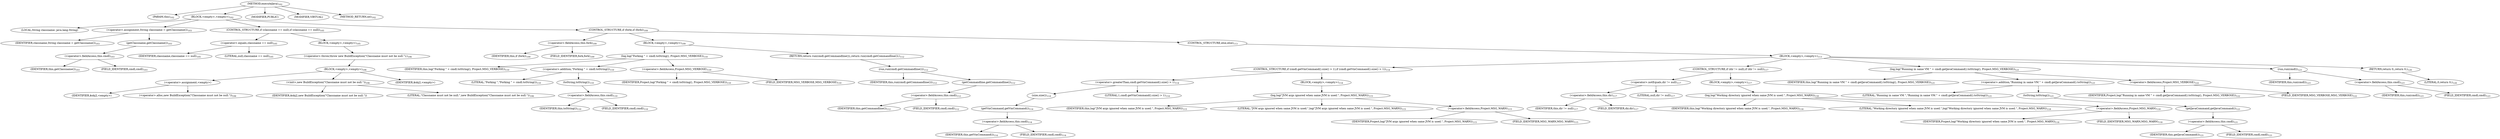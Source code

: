digraph "executeJava" {  
"120" [label = <(METHOD,executeJava)<SUB>102</SUB>> ]
"7" [label = <(PARAM,this)<SUB>102</SUB>> ]
"121" [label = <(BLOCK,&lt;empty&gt;,&lt;empty&gt;)<SUB>102</SUB>> ]
"122" [label = <(LOCAL,String classname: java.lang.String)> ]
"123" [label = <(&lt;operator&gt;.assignment,String classname = getClassname())<SUB>103</SUB>> ]
"124" [label = <(IDENTIFIER,classname,String classname = getClassname())<SUB>103</SUB>> ]
"125" [label = <(getClassname,getClassname())<SUB>103</SUB>> ]
"126" [label = <(&lt;operator&gt;.fieldAccess,this.cmdl)<SUB>103</SUB>> ]
"127" [label = <(IDENTIFIER,this,getClassname())<SUB>103</SUB>> ]
"128" [label = <(FIELD_IDENTIFIER,cmdl,cmdl)<SUB>103</SUB>> ]
"129" [label = <(CONTROL_STRUCTURE,if (classname == null),if (classname == null))<SUB>105</SUB>> ]
"130" [label = <(&lt;operator&gt;.equals,classname == null)<SUB>105</SUB>> ]
"131" [label = <(IDENTIFIER,classname,classname == null)<SUB>105</SUB>> ]
"132" [label = <(LITERAL,null,classname == null)<SUB>105</SUB>> ]
"133" [label = <(BLOCK,&lt;empty&gt;,&lt;empty&gt;)<SUB>105</SUB>> ]
"134" [label = <(&lt;operator&gt;.throw,throw new BuildException(&quot;Classname must not be null.&quot;);)<SUB>106</SUB>> ]
"135" [label = <(BLOCK,&lt;empty&gt;,&lt;empty&gt;)<SUB>106</SUB>> ]
"136" [label = <(&lt;operator&gt;.assignment,&lt;empty&gt;)> ]
"137" [label = <(IDENTIFIER,$obj2,&lt;empty&gt;)> ]
"138" [label = <(&lt;operator&gt;.alloc,new BuildException(&quot;Classname must not be null.&quot;))<SUB>106</SUB>> ]
"139" [label = <(&lt;init&gt;,new BuildException(&quot;Classname must not be null.&quot;))<SUB>106</SUB>> ]
"140" [label = <(IDENTIFIER,$obj2,new BuildException(&quot;Classname must not be null.&quot;))> ]
"141" [label = <(LITERAL,&quot;Classname must not be null.&quot;,new BuildException(&quot;Classname must not be null.&quot;))<SUB>106</SUB>> ]
"142" [label = <(IDENTIFIER,$obj2,&lt;empty&gt;)> ]
"143" [label = <(CONTROL_STRUCTURE,if (fork),if (fork))<SUB>109</SUB>> ]
"144" [label = <(&lt;operator&gt;.fieldAccess,this.fork)<SUB>109</SUB>> ]
"145" [label = <(IDENTIFIER,this,if (fork))<SUB>109</SUB>> ]
"146" [label = <(FIELD_IDENTIFIER,fork,fork)<SUB>109</SUB>> ]
"147" [label = <(BLOCK,&lt;empty&gt;,&lt;empty&gt;)<SUB>109</SUB>> ]
"148" [label = <(log,log(&quot;Forking &quot; + cmdl.toString(), Project.MSG_VERBOSE))<SUB>110</SUB>> ]
"6" [label = <(IDENTIFIER,this,log(&quot;Forking &quot; + cmdl.toString(), Project.MSG_VERBOSE))<SUB>110</SUB>> ]
"149" [label = <(&lt;operator&gt;.addition,&quot;Forking &quot; + cmdl.toString())<SUB>110</SUB>> ]
"150" [label = <(LITERAL,&quot;Forking &quot;,&quot;Forking &quot; + cmdl.toString())<SUB>110</SUB>> ]
"151" [label = <(toString,toString())<SUB>110</SUB>> ]
"152" [label = <(&lt;operator&gt;.fieldAccess,this.cmdl)<SUB>110</SUB>> ]
"153" [label = <(IDENTIFIER,this,toString())<SUB>110</SUB>> ]
"154" [label = <(FIELD_IDENTIFIER,cmdl,cmdl)<SUB>110</SUB>> ]
"155" [label = <(&lt;operator&gt;.fieldAccess,Project.MSG_VERBOSE)<SUB>110</SUB>> ]
"156" [label = <(IDENTIFIER,Project,log(&quot;Forking &quot; + cmdl.toString(), Project.MSG_VERBOSE))<SUB>110</SUB>> ]
"157" [label = <(FIELD_IDENTIFIER,MSG_VERBOSE,MSG_VERBOSE)<SUB>110</SUB>> ]
"158" [label = <(RETURN,return run(cmdl.getCommandline());,return run(cmdl.getCommandline());)<SUB>112</SUB>> ]
"159" [label = <(run,run(cmdl.getCommandline()))<SUB>112</SUB>> ]
"8" [label = <(IDENTIFIER,this,run(cmdl.getCommandline()))<SUB>112</SUB>> ]
"160" [label = <(getCommandline,getCommandline())<SUB>112</SUB>> ]
"161" [label = <(&lt;operator&gt;.fieldAccess,this.cmdl)<SUB>112</SUB>> ]
"162" [label = <(IDENTIFIER,this,getCommandline())<SUB>112</SUB>> ]
"163" [label = <(FIELD_IDENTIFIER,cmdl,cmdl)<SUB>112</SUB>> ]
"164" [label = <(CONTROL_STRUCTURE,else,else)<SUB>113</SUB>> ]
"165" [label = <(BLOCK,&lt;empty&gt;,&lt;empty&gt;)<SUB>113</SUB>> ]
"166" [label = <(CONTROL_STRUCTURE,if (cmdl.getVmCommand().size() &gt; 1),if (cmdl.getVmCommand().size() &gt; 1))<SUB>114</SUB>> ]
"167" [label = <(&lt;operator&gt;.greaterThan,cmdl.getVmCommand().size() &gt; 1)<SUB>114</SUB>> ]
"168" [label = <(size,size())<SUB>114</SUB>> ]
"169" [label = <(getVmCommand,getVmCommand())<SUB>114</SUB>> ]
"170" [label = <(&lt;operator&gt;.fieldAccess,this.cmdl)<SUB>114</SUB>> ]
"171" [label = <(IDENTIFIER,this,getVmCommand())<SUB>114</SUB>> ]
"172" [label = <(FIELD_IDENTIFIER,cmdl,cmdl)<SUB>114</SUB>> ]
"173" [label = <(LITERAL,1,cmdl.getVmCommand().size() &gt; 1)<SUB>114</SUB>> ]
"174" [label = <(BLOCK,&lt;empty&gt;,&lt;empty&gt;)<SUB>114</SUB>> ]
"175" [label = <(log,log(&quot;JVM args ignored when same JVM is used.&quot;, Project.MSG_WARN))<SUB>115</SUB>> ]
"9" [label = <(IDENTIFIER,this,log(&quot;JVM args ignored when same JVM is used.&quot;, Project.MSG_WARN))<SUB>115</SUB>> ]
"176" [label = <(LITERAL,&quot;JVM args ignored when same JVM is used.&quot;,log(&quot;JVM args ignored when same JVM is used.&quot;, Project.MSG_WARN))<SUB>115</SUB>> ]
"177" [label = <(&lt;operator&gt;.fieldAccess,Project.MSG_WARN)<SUB>115</SUB>> ]
"178" [label = <(IDENTIFIER,Project,log(&quot;JVM args ignored when same JVM is used.&quot;, Project.MSG_WARN))<SUB>115</SUB>> ]
"179" [label = <(FIELD_IDENTIFIER,MSG_WARN,MSG_WARN)<SUB>115</SUB>> ]
"180" [label = <(CONTROL_STRUCTURE,if (dir != null),if (dir != null))<SUB>117</SUB>> ]
"181" [label = <(&lt;operator&gt;.notEquals,dir != null)<SUB>117</SUB>> ]
"182" [label = <(&lt;operator&gt;.fieldAccess,this.dir)<SUB>117</SUB>> ]
"183" [label = <(IDENTIFIER,this,dir != null)<SUB>117</SUB>> ]
"184" [label = <(FIELD_IDENTIFIER,dir,dir)<SUB>117</SUB>> ]
"185" [label = <(LITERAL,null,dir != null)<SUB>117</SUB>> ]
"186" [label = <(BLOCK,&lt;empty&gt;,&lt;empty&gt;)<SUB>117</SUB>> ]
"187" [label = <(log,log(&quot;Working directory ignored when same JVM is used.&quot;, Project.MSG_WARN))<SUB>118</SUB>> ]
"10" [label = <(IDENTIFIER,this,log(&quot;Working directory ignored when same JVM is used.&quot;, Project.MSG_WARN))<SUB>118</SUB>> ]
"188" [label = <(LITERAL,&quot;Working directory ignored when same JVM is used.&quot;,log(&quot;Working directory ignored when same JVM is used.&quot;, Project.MSG_WARN))<SUB>118</SUB>> ]
"189" [label = <(&lt;operator&gt;.fieldAccess,Project.MSG_WARN)<SUB>118</SUB>> ]
"190" [label = <(IDENTIFIER,Project,log(&quot;Working directory ignored when same JVM is used.&quot;, Project.MSG_WARN))<SUB>118</SUB>> ]
"191" [label = <(FIELD_IDENTIFIER,MSG_WARN,MSG_WARN)<SUB>118</SUB>> ]
"192" [label = <(log,log(&quot;Running in same VM &quot; + cmdl.getJavaCommand().toString(), Project.MSG_VERBOSE))<SUB>121</SUB>> ]
"11" [label = <(IDENTIFIER,this,log(&quot;Running in same VM &quot; + cmdl.getJavaCommand().toString(), Project.MSG_VERBOSE))<SUB>121</SUB>> ]
"193" [label = <(&lt;operator&gt;.addition,&quot;Running in same VM &quot; + cmdl.getJavaCommand().toString())<SUB>121</SUB>> ]
"194" [label = <(LITERAL,&quot;Running in same VM &quot;,&quot;Running in same VM &quot; + cmdl.getJavaCommand().toString())<SUB>121</SUB>> ]
"195" [label = <(toString,toString())<SUB>121</SUB>> ]
"196" [label = <(getJavaCommand,getJavaCommand())<SUB>121</SUB>> ]
"197" [label = <(&lt;operator&gt;.fieldAccess,this.cmdl)<SUB>121</SUB>> ]
"198" [label = <(IDENTIFIER,this,getJavaCommand())<SUB>121</SUB>> ]
"199" [label = <(FIELD_IDENTIFIER,cmdl,cmdl)<SUB>121</SUB>> ]
"200" [label = <(&lt;operator&gt;.fieldAccess,Project.MSG_VERBOSE)<SUB>122</SUB>> ]
"201" [label = <(IDENTIFIER,Project,log(&quot;Running in same VM &quot; + cmdl.getJavaCommand().toString(), Project.MSG_VERBOSE))<SUB>122</SUB>> ]
"202" [label = <(FIELD_IDENTIFIER,MSG_VERBOSE,MSG_VERBOSE)<SUB>122</SUB>> ]
"203" [label = <(run,run(cmdl))<SUB>123</SUB>> ]
"12" [label = <(IDENTIFIER,this,run(cmdl))<SUB>123</SUB>> ]
"204" [label = <(&lt;operator&gt;.fieldAccess,this.cmdl)<SUB>123</SUB>> ]
"205" [label = <(IDENTIFIER,this,run(cmdl))<SUB>123</SUB>> ]
"206" [label = <(FIELD_IDENTIFIER,cmdl,cmdl)<SUB>123</SUB>> ]
"207" [label = <(RETURN,return 0;,return 0;)<SUB>124</SUB>> ]
"208" [label = <(LITERAL,0,return 0;)<SUB>124</SUB>> ]
"209" [label = <(MODIFIER,PUBLIC)> ]
"210" [label = <(MODIFIER,VIRTUAL)> ]
"211" [label = <(METHOD_RETURN,int)<SUB>102</SUB>> ]
  "120" -> "7" 
  "120" -> "121" 
  "120" -> "209" 
  "120" -> "210" 
  "120" -> "211" 
  "121" -> "122" 
  "121" -> "123" 
  "121" -> "129" 
  "121" -> "143" 
  "123" -> "124" 
  "123" -> "125" 
  "125" -> "126" 
  "126" -> "127" 
  "126" -> "128" 
  "129" -> "130" 
  "129" -> "133" 
  "130" -> "131" 
  "130" -> "132" 
  "133" -> "134" 
  "134" -> "135" 
  "135" -> "136" 
  "135" -> "139" 
  "135" -> "142" 
  "136" -> "137" 
  "136" -> "138" 
  "139" -> "140" 
  "139" -> "141" 
  "143" -> "144" 
  "143" -> "147" 
  "143" -> "164" 
  "144" -> "145" 
  "144" -> "146" 
  "147" -> "148" 
  "147" -> "158" 
  "148" -> "6" 
  "148" -> "149" 
  "148" -> "155" 
  "149" -> "150" 
  "149" -> "151" 
  "151" -> "152" 
  "152" -> "153" 
  "152" -> "154" 
  "155" -> "156" 
  "155" -> "157" 
  "158" -> "159" 
  "159" -> "8" 
  "159" -> "160" 
  "160" -> "161" 
  "161" -> "162" 
  "161" -> "163" 
  "164" -> "165" 
  "165" -> "166" 
  "165" -> "180" 
  "165" -> "192" 
  "165" -> "203" 
  "165" -> "207" 
  "166" -> "167" 
  "166" -> "174" 
  "167" -> "168" 
  "167" -> "173" 
  "168" -> "169" 
  "169" -> "170" 
  "170" -> "171" 
  "170" -> "172" 
  "174" -> "175" 
  "175" -> "9" 
  "175" -> "176" 
  "175" -> "177" 
  "177" -> "178" 
  "177" -> "179" 
  "180" -> "181" 
  "180" -> "186" 
  "181" -> "182" 
  "181" -> "185" 
  "182" -> "183" 
  "182" -> "184" 
  "186" -> "187" 
  "187" -> "10" 
  "187" -> "188" 
  "187" -> "189" 
  "189" -> "190" 
  "189" -> "191" 
  "192" -> "11" 
  "192" -> "193" 
  "192" -> "200" 
  "193" -> "194" 
  "193" -> "195" 
  "195" -> "196" 
  "196" -> "197" 
  "197" -> "198" 
  "197" -> "199" 
  "200" -> "201" 
  "200" -> "202" 
  "203" -> "12" 
  "203" -> "204" 
  "204" -> "205" 
  "204" -> "206" 
  "207" -> "208" 
}
